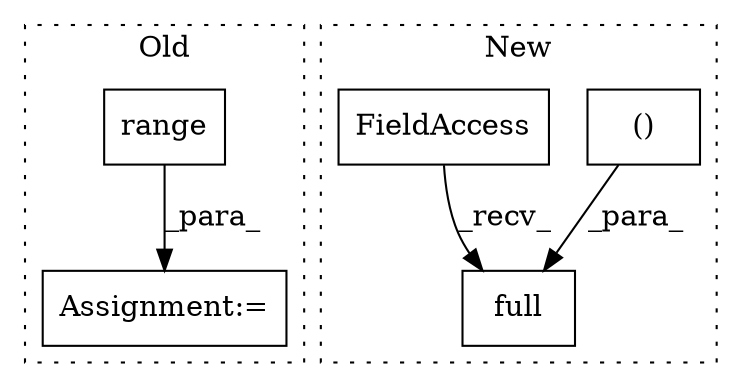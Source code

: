 digraph G {
subgraph cluster0 {
1 [label="range" a="32" s="2374,2400" l="6,1" shape="box"];
3 [label="Assignment:=" a="7" s="2367" l="43" shape="box"];
label = "Old";
style="dotted";
}
subgraph cluster1 {
2 [label="full" a="32" s="2573,2628" l="12,1" shape="box"];
4 [label="()" a="106" s="2585" l="37" shape="box"];
5 [label="FieldAccess" a="22" s="2567" l="5" shape="box"];
label = "New";
style="dotted";
}
1 -> 3 [label="_para_"];
4 -> 2 [label="_para_"];
5 -> 2 [label="_recv_"];
}